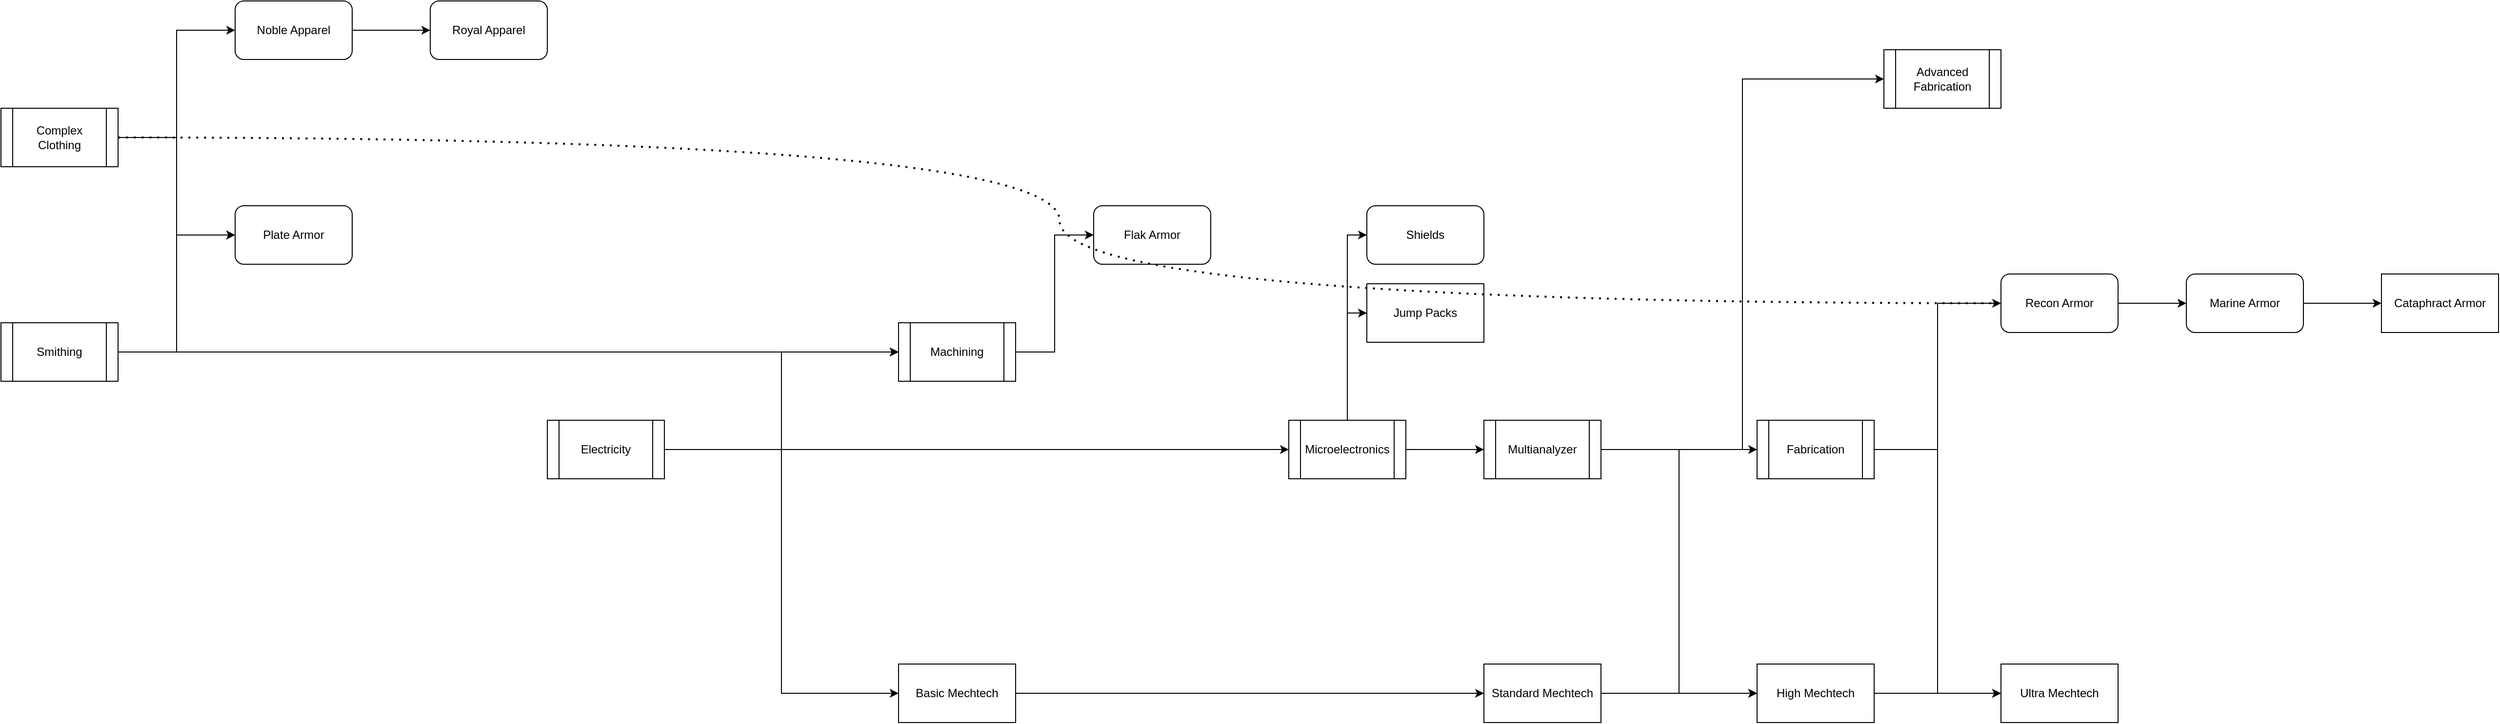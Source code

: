 <mxfile version="21.3.7" type="github">
  <diagram name="Page-1" id="KWzewiNtHVKbTdVzmJEv">
    <mxGraphModel dx="2168" dy="1142" grid="1" gridSize="10" guides="1" tooltips="1" connect="1" arrows="1" fold="1" page="1" pageScale="1" pageWidth="1100" pageHeight="850" math="0" shadow="0">
      <root>
        <mxCell id="0" />
        <mxCell id="1" parent="0" />
        <mxCell id="T8RAS-Kf2fngKEUCqmms-8" style="edgeStyle=orthogonalEdgeStyle;rounded=0;orthogonalLoop=1;jettySize=auto;html=1;exitX=1;exitY=0.5;exitDx=0;exitDy=0;entryX=0;entryY=0.5;entryDx=0;entryDy=0;" edge="1" parent="1" source="T8RAS-Kf2fngKEUCqmms-1" target="T8RAS-Kf2fngKEUCqmms-4">
          <mxGeometry relative="1" as="geometry" />
        </mxCell>
        <mxCell id="T8RAS-Kf2fngKEUCqmms-10" style="edgeStyle=orthogonalEdgeStyle;rounded=0;orthogonalLoop=1;jettySize=auto;html=1;exitX=1;exitY=0.5;exitDx=0;exitDy=0;entryX=0;entryY=0.5;entryDx=0;entryDy=0;" edge="1" parent="1" source="T8RAS-Kf2fngKEUCqmms-1" target="T8RAS-Kf2fngKEUCqmms-3">
          <mxGeometry relative="1" as="geometry" />
        </mxCell>
        <mxCell id="T8RAS-Kf2fngKEUCqmms-1" value="&lt;div&gt;Complex Clothing&lt;/div&gt;" style="shape=process;whiteSpace=wrap;html=1;backgroundOutline=1;" vertex="1" parent="1">
          <mxGeometry x="160" y="260" width="120" height="60" as="geometry" />
        </mxCell>
        <mxCell id="T8RAS-Kf2fngKEUCqmms-11" style="edgeStyle=orthogonalEdgeStyle;rounded=0;orthogonalLoop=1;jettySize=auto;html=1;exitX=1;exitY=0.5;exitDx=0;exitDy=0;entryX=0;entryY=0.5;entryDx=0;entryDy=0;" edge="1" parent="1" source="T8RAS-Kf2fngKEUCqmms-2" target="T8RAS-Kf2fngKEUCqmms-3">
          <mxGeometry relative="1" as="geometry" />
        </mxCell>
        <mxCell id="T8RAS-Kf2fngKEUCqmms-15" style="edgeStyle=orthogonalEdgeStyle;rounded=0;orthogonalLoop=1;jettySize=auto;html=1;exitX=1;exitY=0.5;exitDx=0;exitDy=0;entryX=0;entryY=0.5;entryDx=0;entryDy=0;" edge="1" parent="1" source="T8RAS-Kf2fngKEUCqmms-2" target="T8RAS-Kf2fngKEUCqmms-13">
          <mxGeometry relative="1" as="geometry" />
        </mxCell>
        <mxCell id="T8RAS-Kf2fngKEUCqmms-2" value="Smithing" style="shape=process;whiteSpace=wrap;html=1;backgroundOutline=1;" vertex="1" parent="1">
          <mxGeometry x="160" y="480" width="120" height="60" as="geometry" />
        </mxCell>
        <mxCell id="T8RAS-Kf2fngKEUCqmms-3" value="Plate Armor" style="rounded=1;whiteSpace=wrap;html=1;" vertex="1" parent="1">
          <mxGeometry x="400" y="360" width="120" height="60" as="geometry" />
        </mxCell>
        <mxCell id="T8RAS-Kf2fngKEUCqmms-9" style="edgeStyle=orthogonalEdgeStyle;rounded=0;orthogonalLoop=1;jettySize=auto;html=1;exitX=1;exitY=0.5;exitDx=0;exitDy=0;entryX=0;entryY=0.5;entryDx=0;entryDy=0;" edge="1" parent="1" source="T8RAS-Kf2fngKEUCqmms-4" target="T8RAS-Kf2fngKEUCqmms-5">
          <mxGeometry relative="1" as="geometry" />
        </mxCell>
        <mxCell id="T8RAS-Kf2fngKEUCqmms-4" value="&lt;div&gt;Noble Apparel&lt;/div&gt;" style="rounded=1;whiteSpace=wrap;html=1;" vertex="1" parent="1">
          <mxGeometry x="400" y="150" width="120" height="60" as="geometry" />
        </mxCell>
        <mxCell id="T8RAS-Kf2fngKEUCqmms-5" value="Royal Apparel" style="rounded=1;whiteSpace=wrap;html=1;" vertex="1" parent="1">
          <mxGeometry x="600" y="150" width="120" height="60" as="geometry" />
        </mxCell>
        <mxCell id="T8RAS-Kf2fngKEUCqmms-16" style="edgeStyle=orthogonalEdgeStyle;rounded=0;orthogonalLoop=1;jettySize=auto;html=1;exitX=1;exitY=0.5;exitDx=0;exitDy=0;entryX=0;entryY=0.5;entryDx=0;entryDy=0;" edge="1" parent="1" source="T8RAS-Kf2fngKEUCqmms-12" target="T8RAS-Kf2fngKEUCqmms-13">
          <mxGeometry relative="1" as="geometry">
            <mxPoint x="970" y="589.667" as="targetPoint" />
          </mxGeometry>
        </mxCell>
        <mxCell id="T8RAS-Kf2fngKEUCqmms-24" style="edgeStyle=orthogonalEdgeStyle;rounded=0;orthogonalLoop=1;jettySize=auto;html=1;exitX=1;exitY=0.5;exitDx=0;exitDy=0;entryX=0;entryY=0.5;entryDx=0;entryDy=0;" edge="1" parent="1" source="T8RAS-Kf2fngKEUCqmms-12" target="T8RAS-Kf2fngKEUCqmms-20">
          <mxGeometry relative="1" as="geometry" />
        </mxCell>
        <mxCell id="T8RAS-Kf2fngKEUCqmms-35" style="edgeStyle=orthogonalEdgeStyle;rounded=0;orthogonalLoop=1;jettySize=auto;html=1;exitX=1;exitY=0.5;exitDx=0;exitDy=0;entryX=0;entryY=0.5;entryDx=0;entryDy=0;" edge="1" parent="1" source="T8RAS-Kf2fngKEUCqmms-12" target="T8RAS-Kf2fngKEUCqmms-34">
          <mxGeometry relative="1" as="geometry" />
        </mxCell>
        <mxCell id="T8RAS-Kf2fngKEUCqmms-12" value="Electricity" style="shape=process;whiteSpace=wrap;html=1;backgroundOutline=1;" vertex="1" parent="1">
          <mxGeometry x="720" y="580" width="120" height="60" as="geometry" />
        </mxCell>
        <mxCell id="T8RAS-Kf2fngKEUCqmms-19" style="edgeStyle=orthogonalEdgeStyle;rounded=0;orthogonalLoop=1;jettySize=auto;html=1;exitX=1;exitY=0.5;exitDx=0;exitDy=0;entryX=0;entryY=0.5;entryDx=0;entryDy=0;" edge="1" parent="1" source="T8RAS-Kf2fngKEUCqmms-13" target="T8RAS-Kf2fngKEUCqmms-17">
          <mxGeometry relative="1" as="geometry" />
        </mxCell>
        <mxCell id="T8RAS-Kf2fngKEUCqmms-13" value="Machining" style="shape=process;whiteSpace=wrap;html=1;backgroundOutline=1;" vertex="1" parent="1">
          <mxGeometry x="1080" y="480" width="120" height="60" as="geometry" />
        </mxCell>
        <mxCell id="T8RAS-Kf2fngKEUCqmms-17" value="Flak Armor" style="rounded=1;whiteSpace=wrap;html=1;" vertex="1" parent="1">
          <mxGeometry x="1280" y="360" width="120" height="60" as="geometry" />
        </mxCell>
        <mxCell id="T8RAS-Kf2fngKEUCqmms-25" style="edgeStyle=orthogonalEdgeStyle;rounded=0;orthogonalLoop=1;jettySize=auto;html=1;exitX=1;exitY=0.5;exitDx=0;exitDy=0;entryX=0;entryY=0.5;entryDx=0;entryDy=0;" edge="1" parent="1" source="T8RAS-Kf2fngKEUCqmms-20" target="T8RAS-Kf2fngKEUCqmms-21">
          <mxGeometry relative="1" as="geometry" />
        </mxCell>
        <mxCell id="T8RAS-Kf2fngKEUCqmms-30" style="edgeStyle=orthogonalEdgeStyle;rounded=0;orthogonalLoop=1;jettySize=auto;html=1;exitX=0.5;exitY=0;exitDx=0;exitDy=0;entryX=0;entryY=0.5;entryDx=0;entryDy=0;" edge="1" parent="1" source="T8RAS-Kf2fngKEUCqmms-20" target="T8RAS-Kf2fngKEUCqmms-29">
          <mxGeometry relative="1" as="geometry" />
        </mxCell>
        <mxCell id="T8RAS-Kf2fngKEUCqmms-32" style="edgeStyle=orthogonalEdgeStyle;rounded=0;orthogonalLoop=1;jettySize=auto;html=1;exitX=0.5;exitY=0;exitDx=0;exitDy=0;entryX=0;entryY=0.5;entryDx=0;entryDy=0;" edge="1" parent="1" source="T8RAS-Kf2fngKEUCqmms-20" target="T8RAS-Kf2fngKEUCqmms-31">
          <mxGeometry relative="1" as="geometry" />
        </mxCell>
        <mxCell id="T8RAS-Kf2fngKEUCqmms-20" value="Microelectronics" style="shape=process;whiteSpace=wrap;html=1;backgroundOutline=1;" vertex="1" parent="1">
          <mxGeometry x="1480" y="580" width="120" height="60" as="geometry" />
        </mxCell>
        <mxCell id="T8RAS-Kf2fngKEUCqmms-26" style="edgeStyle=orthogonalEdgeStyle;rounded=0;orthogonalLoop=1;jettySize=auto;html=1;exitX=1;exitY=0.5;exitDx=0;exitDy=0;entryX=0;entryY=0.5;entryDx=0;entryDy=0;" edge="1" parent="1" source="T8RAS-Kf2fngKEUCqmms-21" target="T8RAS-Kf2fngKEUCqmms-22">
          <mxGeometry relative="1" as="geometry" />
        </mxCell>
        <mxCell id="T8RAS-Kf2fngKEUCqmms-28" style="edgeStyle=orthogonalEdgeStyle;rounded=0;orthogonalLoop=1;jettySize=auto;html=1;exitX=1;exitY=0.5;exitDx=0;exitDy=0;entryX=0;entryY=0.5;entryDx=0;entryDy=0;" edge="1" parent="1" source="T8RAS-Kf2fngKEUCqmms-21" target="T8RAS-Kf2fngKEUCqmms-27">
          <mxGeometry relative="1" as="geometry" />
        </mxCell>
        <mxCell id="T8RAS-Kf2fngKEUCqmms-42" style="edgeStyle=orthogonalEdgeStyle;rounded=0;orthogonalLoop=1;jettySize=auto;html=1;exitX=1;exitY=0.5;exitDx=0;exitDy=0;entryX=0;entryY=0.5;entryDx=0;entryDy=0;" edge="1" parent="1" source="T8RAS-Kf2fngKEUCqmms-21" target="T8RAS-Kf2fngKEUCqmms-38">
          <mxGeometry relative="1" as="geometry" />
        </mxCell>
        <mxCell id="T8RAS-Kf2fngKEUCqmms-21" value="Multianalyzer" style="shape=process;whiteSpace=wrap;html=1;backgroundOutline=1;" vertex="1" parent="1">
          <mxGeometry x="1680" y="580" width="120" height="60" as="geometry" />
        </mxCell>
        <mxCell id="T8RAS-Kf2fngKEUCqmms-43" style="edgeStyle=orthogonalEdgeStyle;rounded=0;orthogonalLoop=1;jettySize=auto;html=1;exitX=1;exitY=0.5;exitDx=0;exitDy=0;entryX=0;entryY=0.5;entryDx=0;entryDy=0;" edge="1" parent="1" source="T8RAS-Kf2fngKEUCqmms-22" target="T8RAS-Kf2fngKEUCqmms-39">
          <mxGeometry relative="1" as="geometry" />
        </mxCell>
        <mxCell id="T8RAS-Kf2fngKEUCqmms-47" style="edgeStyle=orthogonalEdgeStyle;rounded=0;orthogonalLoop=1;jettySize=auto;html=1;exitX=1;exitY=0.5;exitDx=0;exitDy=0;entryX=0;entryY=0.5;entryDx=0;entryDy=0;" edge="1" parent="1" source="T8RAS-Kf2fngKEUCqmms-22" target="T8RAS-Kf2fngKEUCqmms-44">
          <mxGeometry relative="1" as="geometry" />
        </mxCell>
        <mxCell id="T8RAS-Kf2fngKEUCqmms-22" value="Fabrication" style="shape=process;whiteSpace=wrap;html=1;backgroundOutline=1;" vertex="1" parent="1">
          <mxGeometry x="1960" y="580" width="120" height="60" as="geometry" />
        </mxCell>
        <mxCell id="T8RAS-Kf2fngKEUCqmms-27" value="&lt;div&gt;Advanced Fabrication&lt;/div&gt;" style="shape=process;whiteSpace=wrap;html=1;backgroundOutline=1;" vertex="1" parent="1">
          <mxGeometry x="2090" y="200" width="120" height="60" as="geometry" />
        </mxCell>
        <mxCell id="T8RAS-Kf2fngKEUCqmms-29" value="&lt;div&gt;Shields&lt;/div&gt;" style="rounded=1;whiteSpace=wrap;html=1;" vertex="1" parent="1">
          <mxGeometry x="1560" y="360" width="120" height="60" as="geometry" />
        </mxCell>
        <mxCell id="T8RAS-Kf2fngKEUCqmms-31" value="Jump Packs" style="rounded=0;whiteSpace=wrap;html=1;" vertex="1" parent="1">
          <mxGeometry x="1560" y="440" width="120" height="60" as="geometry" />
        </mxCell>
        <mxCell id="T8RAS-Kf2fngKEUCqmms-40" style="edgeStyle=orthogonalEdgeStyle;rounded=0;orthogonalLoop=1;jettySize=auto;html=1;exitX=1;exitY=0.5;exitDx=0;exitDy=0;entryX=0;entryY=0.5;entryDx=0;entryDy=0;" edge="1" parent="1" source="T8RAS-Kf2fngKEUCqmms-33" target="T8RAS-Kf2fngKEUCqmms-38">
          <mxGeometry relative="1" as="geometry" />
        </mxCell>
        <mxCell id="T8RAS-Kf2fngKEUCqmms-33" value="Standard Mechtech" style="rounded=0;whiteSpace=wrap;html=1;" vertex="1" parent="1">
          <mxGeometry x="1680" y="830" width="120" height="60" as="geometry" />
        </mxCell>
        <mxCell id="T8RAS-Kf2fngKEUCqmms-36" style="edgeStyle=orthogonalEdgeStyle;rounded=0;orthogonalLoop=1;jettySize=auto;html=1;exitX=1;exitY=0.5;exitDx=0;exitDy=0;" edge="1" parent="1" source="T8RAS-Kf2fngKEUCqmms-34" target="T8RAS-Kf2fngKEUCqmms-33">
          <mxGeometry relative="1" as="geometry" />
        </mxCell>
        <mxCell id="T8RAS-Kf2fngKEUCqmms-34" value="Basic Mechtech" style="rounded=0;whiteSpace=wrap;html=1;" vertex="1" parent="1">
          <mxGeometry x="1080" y="830" width="120" height="60" as="geometry" />
        </mxCell>
        <mxCell id="T8RAS-Kf2fngKEUCqmms-41" style="edgeStyle=orthogonalEdgeStyle;rounded=0;orthogonalLoop=1;jettySize=auto;html=1;exitX=1;exitY=0.5;exitDx=0;exitDy=0;entryX=0;entryY=0.5;entryDx=0;entryDy=0;" edge="1" parent="1" source="T8RAS-Kf2fngKEUCqmms-38" target="T8RAS-Kf2fngKEUCqmms-39">
          <mxGeometry relative="1" as="geometry" />
        </mxCell>
        <mxCell id="T8RAS-Kf2fngKEUCqmms-38" value="High Mechtech" style="rounded=0;whiteSpace=wrap;html=1;" vertex="1" parent="1">
          <mxGeometry x="1960" y="830" width="120" height="60" as="geometry" />
        </mxCell>
        <mxCell id="T8RAS-Kf2fngKEUCqmms-39" value="Ultra Mechtech" style="rounded=0;whiteSpace=wrap;html=1;" vertex="1" parent="1">
          <mxGeometry x="2210" y="830" width="120" height="60" as="geometry" />
        </mxCell>
        <mxCell id="T8RAS-Kf2fngKEUCqmms-48" style="edgeStyle=orthogonalEdgeStyle;rounded=0;orthogonalLoop=1;jettySize=auto;html=1;exitX=1;exitY=0.5;exitDx=0;exitDy=0;entryX=0;entryY=0.5;entryDx=0;entryDy=0;" edge="1" parent="1" source="T8RAS-Kf2fngKEUCqmms-44" target="T8RAS-Kf2fngKEUCqmms-45">
          <mxGeometry relative="1" as="geometry" />
        </mxCell>
        <mxCell id="T8RAS-Kf2fngKEUCqmms-44" value="Recon Armor" style="rounded=1;whiteSpace=wrap;html=1;" vertex="1" parent="1">
          <mxGeometry x="2210" y="430" width="120" height="60" as="geometry" />
        </mxCell>
        <mxCell id="T8RAS-Kf2fngKEUCqmms-49" style="edgeStyle=orthogonalEdgeStyle;rounded=0;orthogonalLoop=1;jettySize=auto;html=1;exitX=1;exitY=0.5;exitDx=0;exitDy=0;entryX=0;entryY=0.5;entryDx=0;entryDy=0;" edge="1" parent="1" source="T8RAS-Kf2fngKEUCqmms-45" target="T8RAS-Kf2fngKEUCqmms-46">
          <mxGeometry relative="1" as="geometry" />
        </mxCell>
        <mxCell id="T8RAS-Kf2fngKEUCqmms-45" value="Marine Armor" style="rounded=1;whiteSpace=wrap;html=1;" vertex="1" parent="1">
          <mxGeometry x="2400" y="430" width="120" height="60" as="geometry" />
        </mxCell>
        <mxCell id="T8RAS-Kf2fngKEUCqmms-46" value="Cataphract Armor" style="rounded=0;whiteSpace=wrap;html=1;" vertex="1" parent="1">
          <mxGeometry x="2600" y="430" width="120" height="60" as="geometry" />
        </mxCell>
        <mxCell id="T8RAS-Kf2fngKEUCqmms-54" value="" style="endArrow=none;dashed=1;html=1;dashPattern=1 3;strokeWidth=2;rounded=0;entryX=0;entryY=0.5;entryDx=0;entryDy=0;exitX=1;exitY=0.5;exitDx=0;exitDy=0;edgeStyle=orthogonalEdgeStyle;curved=1;" edge="1" parent="1" source="T8RAS-Kf2fngKEUCqmms-1" target="T8RAS-Kf2fngKEUCqmms-44">
          <mxGeometry width="50" height="50" relative="1" as="geometry">
            <mxPoint x="920" y="560" as="sourcePoint" />
            <mxPoint x="1390" y="570" as="targetPoint" />
          </mxGeometry>
        </mxCell>
      </root>
    </mxGraphModel>
  </diagram>
</mxfile>
